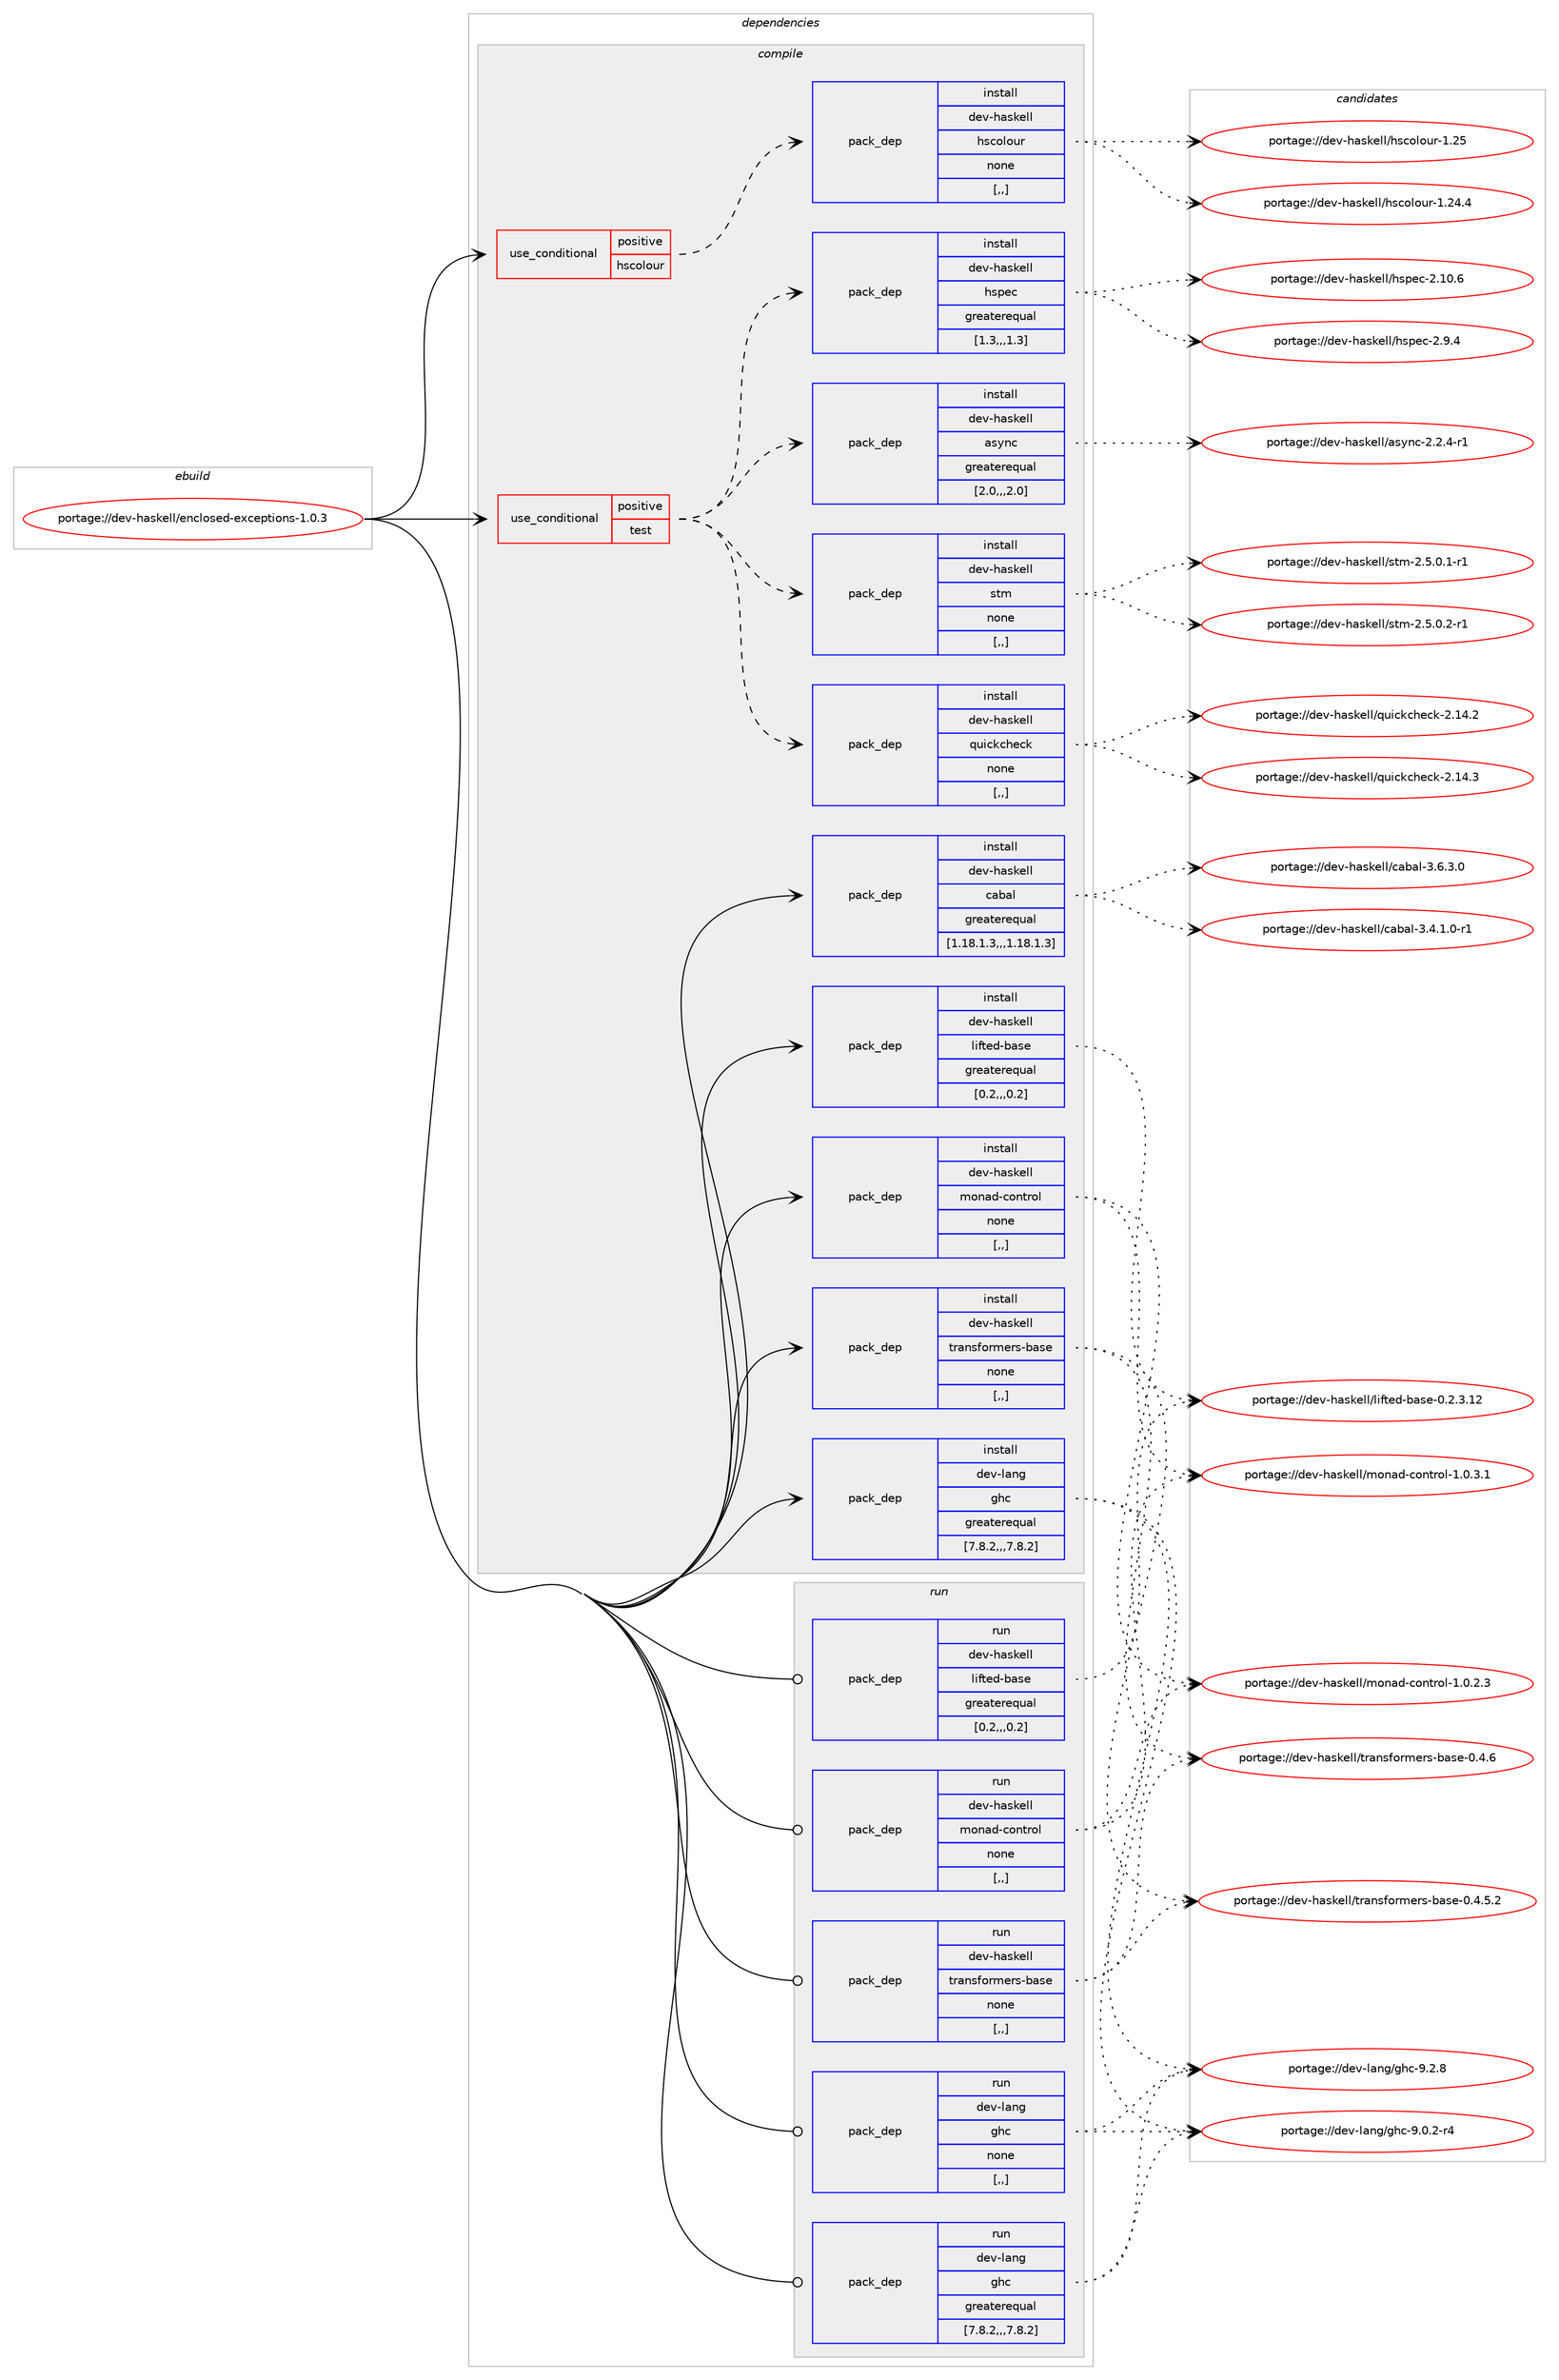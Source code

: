 digraph prolog {

# *************
# Graph options
# *************

newrank=true;
concentrate=true;
compound=true;
graph [rankdir=LR,fontname=Helvetica,fontsize=10,ranksep=1.5];#, ranksep=2.5, nodesep=0.2];
edge  [arrowhead=vee];
node  [fontname=Helvetica,fontsize=10];

# **********
# The ebuild
# **********

subgraph cluster_leftcol {
color=gray;
label=<<i>ebuild</i>>;
id [label="portage://dev-haskell/enclosed-exceptions-1.0.3", color=red, width=4, href="../dev-haskell/enclosed-exceptions-1.0.3.svg"];
}

# ****************
# The dependencies
# ****************

subgraph cluster_midcol {
color=gray;
label=<<i>dependencies</i>>;
subgraph cluster_compile {
fillcolor="#eeeeee";
style=filled;
label=<<i>compile</i>>;
subgraph cond20375 {
dependency80135 [label=<<TABLE BORDER="0" CELLBORDER="1" CELLSPACING="0" CELLPADDING="4"><TR><TD ROWSPAN="3" CELLPADDING="10">use_conditional</TD></TR><TR><TD>positive</TD></TR><TR><TD>hscolour</TD></TR></TABLE>>, shape=none, color=red];
subgraph pack58782 {
dependency80136 [label=<<TABLE BORDER="0" CELLBORDER="1" CELLSPACING="0" CELLPADDING="4" WIDTH="220"><TR><TD ROWSPAN="6" CELLPADDING="30">pack_dep</TD></TR><TR><TD WIDTH="110">install</TD></TR><TR><TD>dev-haskell</TD></TR><TR><TD>hscolour</TD></TR><TR><TD>none</TD></TR><TR><TD>[,,]</TD></TR></TABLE>>, shape=none, color=blue];
}
dependency80135:e -> dependency80136:w [weight=20,style="dashed",arrowhead="vee"];
}
id:e -> dependency80135:w [weight=20,style="solid",arrowhead="vee"];
subgraph cond20376 {
dependency80137 [label=<<TABLE BORDER="0" CELLBORDER="1" CELLSPACING="0" CELLPADDING="4"><TR><TD ROWSPAN="3" CELLPADDING="10">use_conditional</TD></TR><TR><TD>positive</TD></TR><TR><TD>test</TD></TR></TABLE>>, shape=none, color=red];
subgraph pack58783 {
dependency80138 [label=<<TABLE BORDER="0" CELLBORDER="1" CELLSPACING="0" CELLPADDING="4" WIDTH="220"><TR><TD ROWSPAN="6" CELLPADDING="30">pack_dep</TD></TR><TR><TD WIDTH="110">install</TD></TR><TR><TD>dev-haskell</TD></TR><TR><TD>async</TD></TR><TR><TD>greaterequal</TD></TR><TR><TD>[2.0,,,2.0]</TD></TR></TABLE>>, shape=none, color=blue];
}
dependency80137:e -> dependency80138:w [weight=20,style="dashed",arrowhead="vee"];
subgraph pack58784 {
dependency80139 [label=<<TABLE BORDER="0" CELLBORDER="1" CELLSPACING="0" CELLPADDING="4" WIDTH="220"><TR><TD ROWSPAN="6" CELLPADDING="30">pack_dep</TD></TR><TR><TD WIDTH="110">install</TD></TR><TR><TD>dev-haskell</TD></TR><TR><TD>hspec</TD></TR><TR><TD>greaterequal</TD></TR><TR><TD>[1.3,,,1.3]</TD></TR></TABLE>>, shape=none, color=blue];
}
dependency80137:e -> dependency80139:w [weight=20,style="dashed",arrowhead="vee"];
subgraph pack58785 {
dependency80140 [label=<<TABLE BORDER="0" CELLBORDER="1" CELLSPACING="0" CELLPADDING="4" WIDTH="220"><TR><TD ROWSPAN="6" CELLPADDING="30">pack_dep</TD></TR><TR><TD WIDTH="110">install</TD></TR><TR><TD>dev-haskell</TD></TR><TR><TD>quickcheck</TD></TR><TR><TD>none</TD></TR><TR><TD>[,,]</TD></TR></TABLE>>, shape=none, color=blue];
}
dependency80137:e -> dependency80140:w [weight=20,style="dashed",arrowhead="vee"];
subgraph pack58786 {
dependency80141 [label=<<TABLE BORDER="0" CELLBORDER="1" CELLSPACING="0" CELLPADDING="4" WIDTH="220"><TR><TD ROWSPAN="6" CELLPADDING="30">pack_dep</TD></TR><TR><TD WIDTH="110">install</TD></TR><TR><TD>dev-haskell</TD></TR><TR><TD>stm</TD></TR><TR><TD>none</TD></TR><TR><TD>[,,]</TD></TR></TABLE>>, shape=none, color=blue];
}
dependency80137:e -> dependency80141:w [weight=20,style="dashed",arrowhead="vee"];
}
id:e -> dependency80137:w [weight=20,style="solid",arrowhead="vee"];
subgraph pack58787 {
dependency80142 [label=<<TABLE BORDER="0" CELLBORDER="1" CELLSPACING="0" CELLPADDING="4" WIDTH="220"><TR><TD ROWSPAN="6" CELLPADDING="30">pack_dep</TD></TR><TR><TD WIDTH="110">install</TD></TR><TR><TD>dev-haskell</TD></TR><TR><TD>cabal</TD></TR><TR><TD>greaterequal</TD></TR><TR><TD>[1.18.1.3,,,1.18.1.3]</TD></TR></TABLE>>, shape=none, color=blue];
}
id:e -> dependency80142:w [weight=20,style="solid",arrowhead="vee"];
subgraph pack58788 {
dependency80143 [label=<<TABLE BORDER="0" CELLBORDER="1" CELLSPACING="0" CELLPADDING="4" WIDTH="220"><TR><TD ROWSPAN="6" CELLPADDING="30">pack_dep</TD></TR><TR><TD WIDTH="110">install</TD></TR><TR><TD>dev-haskell</TD></TR><TR><TD>lifted-base</TD></TR><TR><TD>greaterequal</TD></TR><TR><TD>[0.2,,,0.2]</TD></TR></TABLE>>, shape=none, color=blue];
}
id:e -> dependency80143:w [weight=20,style="solid",arrowhead="vee"];
subgraph pack58789 {
dependency80144 [label=<<TABLE BORDER="0" CELLBORDER="1" CELLSPACING="0" CELLPADDING="4" WIDTH="220"><TR><TD ROWSPAN="6" CELLPADDING="30">pack_dep</TD></TR><TR><TD WIDTH="110">install</TD></TR><TR><TD>dev-haskell</TD></TR><TR><TD>monad-control</TD></TR><TR><TD>none</TD></TR><TR><TD>[,,]</TD></TR></TABLE>>, shape=none, color=blue];
}
id:e -> dependency80144:w [weight=20,style="solid",arrowhead="vee"];
subgraph pack58790 {
dependency80145 [label=<<TABLE BORDER="0" CELLBORDER="1" CELLSPACING="0" CELLPADDING="4" WIDTH="220"><TR><TD ROWSPAN="6" CELLPADDING="30">pack_dep</TD></TR><TR><TD WIDTH="110">install</TD></TR><TR><TD>dev-haskell</TD></TR><TR><TD>transformers-base</TD></TR><TR><TD>none</TD></TR><TR><TD>[,,]</TD></TR></TABLE>>, shape=none, color=blue];
}
id:e -> dependency80145:w [weight=20,style="solid",arrowhead="vee"];
subgraph pack58791 {
dependency80146 [label=<<TABLE BORDER="0" CELLBORDER="1" CELLSPACING="0" CELLPADDING="4" WIDTH="220"><TR><TD ROWSPAN="6" CELLPADDING="30">pack_dep</TD></TR><TR><TD WIDTH="110">install</TD></TR><TR><TD>dev-lang</TD></TR><TR><TD>ghc</TD></TR><TR><TD>greaterequal</TD></TR><TR><TD>[7.8.2,,,7.8.2]</TD></TR></TABLE>>, shape=none, color=blue];
}
id:e -> dependency80146:w [weight=20,style="solid",arrowhead="vee"];
}
subgraph cluster_compileandrun {
fillcolor="#eeeeee";
style=filled;
label=<<i>compile and run</i>>;
}
subgraph cluster_run {
fillcolor="#eeeeee";
style=filled;
label=<<i>run</i>>;
subgraph pack58792 {
dependency80147 [label=<<TABLE BORDER="0" CELLBORDER="1" CELLSPACING="0" CELLPADDING="4" WIDTH="220"><TR><TD ROWSPAN="6" CELLPADDING="30">pack_dep</TD></TR><TR><TD WIDTH="110">run</TD></TR><TR><TD>dev-haskell</TD></TR><TR><TD>lifted-base</TD></TR><TR><TD>greaterequal</TD></TR><TR><TD>[0.2,,,0.2]</TD></TR></TABLE>>, shape=none, color=blue];
}
id:e -> dependency80147:w [weight=20,style="solid",arrowhead="odot"];
subgraph pack58793 {
dependency80148 [label=<<TABLE BORDER="0" CELLBORDER="1" CELLSPACING="0" CELLPADDING="4" WIDTH="220"><TR><TD ROWSPAN="6" CELLPADDING="30">pack_dep</TD></TR><TR><TD WIDTH="110">run</TD></TR><TR><TD>dev-haskell</TD></TR><TR><TD>monad-control</TD></TR><TR><TD>none</TD></TR><TR><TD>[,,]</TD></TR></TABLE>>, shape=none, color=blue];
}
id:e -> dependency80148:w [weight=20,style="solid",arrowhead="odot"];
subgraph pack58794 {
dependency80149 [label=<<TABLE BORDER="0" CELLBORDER="1" CELLSPACING="0" CELLPADDING="4" WIDTH="220"><TR><TD ROWSPAN="6" CELLPADDING="30">pack_dep</TD></TR><TR><TD WIDTH="110">run</TD></TR><TR><TD>dev-haskell</TD></TR><TR><TD>transformers-base</TD></TR><TR><TD>none</TD></TR><TR><TD>[,,]</TD></TR></TABLE>>, shape=none, color=blue];
}
id:e -> dependency80149:w [weight=20,style="solid",arrowhead="odot"];
subgraph pack58795 {
dependency80150 [label=<<TABLE BORDER="0" CELLBORDER="1" CELLSPACING="0" CELLPADDING="4" WIDTH="220"><TR><TD ROWSPAN="6" CELLPADDING="30">pack_dep</TD></TR><TR><TD WIDTH="110">run</TD></TR><TR><TD>dev-lang</TD></TR><TR><TD>ghc</TD></TR><TR><TD>greaterequal</TD></TR><TR><TD>[7.8.2,,,7.8.2]</TD></TR></TABLE>>, shape=none, color=blue];
}
id:e -> dependency80150:w [weight=20,style="solid",arrowhead="odot"];
subgraph pack58796 {
dependency80151 [label=<<TABLE BORDER="0" CELLBORDER="1" CELLSPACING="0" CELLPADDING="4" WIDTH="220"><TR><TD ROWSPAN="6" CELLPADDING="30">pack_dep</TD></TR><TR><TD WIDTH="110">run</TD></TR><TR><TD>dev-lang</TD></TR><TR><TD>ghc</TD></TR><TR><TD>none</TD></TR><TR><TD>[,,]</TD></TR></TABLE>>, shape=none, color=blue];
}
id:e -> dependency80151:w [weight=20,style="solid",arrowhead="odot"];
}
}

# **************
# The candidates
# **************

subgraph cluster_choices {
rank=same;
color=gray;
label=<<i>candidates</i>>;

subgraph choice58782 {
color=black;
nodesep=1;
choice100101118451049711510710110810847104115991111081111171144549465053 [label="portage://dev-haskell/hscolour-1.25", color=red, width=4,href="../dev-haskell/hscolour-1.25.svg"];
choice1001011184510497115107101108108471041159911110811111711445494650524652 [label="portage://dev-haskell/hscolour-1.24.4", color=red, width=4,href="../dev-haskell/hscolour-1.24.4.svg"];
dependency80136:e -> choice100101118451049711510710110810847104115991111081111171144549465053:w [style=dotted,weight="100"];
dependency80136:e -> choice1001011184510497115107101108108471041159911110811111711445494650524652:w [style=dotted,weight="100"];
}
subgraph choice58783 {
color=black;
nodesep=1;
choice10010111845104971151071011081084797115121110994550465046524511449 [label="portage://dev-haskell/async-2.2.4-r1", color=red, width=4,href="../dev-haskell/async-2.2.4-r1.svg"];
dependency80138:e -> choice10010111845104971151071011081084797115121110994550465046524511449:w [style=dotted,weight="100"];
}
subgraph choice58784 {
color=black;
nodesep=1;
choice1001011184510497115107101108108471041151121019945504649484654 [label="portage://dev-haskell/hspec-2.10.6", color=red, width=4,href="../dev-haskell/hspec-2.10.6.svg"];
choice10010111845104971151071011081084710411511210199455046574652 [label="portage://dev-haskell/hspec-2.9.4", color=red, width=4,href="../dev-haskell/hspec-2.9.4.svg"];
dependency80139:e -> choice1001011184510497115107101108108471041151121019945504649484654:w [style=dotted,weight="100"];
dependency80139:e -> choice10010111845104971151071011081084710411511210199455046574652:w [style=dotted,weight="100"];
}
subgraph choice58785 {
color=black;
nodesep=1;
choice10010111845104971151071011081084711311710599107991041019910745504649524651 [label="portage://dev-haskell/quickcheck-2.14.3", color=red, width=4,href="../dev-haskell/quickcheck-2.14.3.svg"];
choice10010111845104971151071011081084711311710599107991041019910745504649524650 [label="portage://dev-haskell/quickcheck-2.14.2", color=red, width=4,href="../dev-haskell/quickcheck-2.14.2.svg"];
dependency80140:e -> choice10010111845104971151071011081084711311710599107991041019910745504649524651:w [style=dotted,weight="100"];
dependency80140:e -> choice10010111845104971151071011081084711311710599107991041019910745504649524650:w [style=dotted,weight="100"];
}
subgraph choice58786 {
color=black;
nodesep=1;
choice10010111845104971151071011081084711511610945504653464846504511449 [label="portage://dev-haskell/stm-2.5.0.2-r1", color=red, width=4,href="../dev-haskell/stm-2.5.0.2-r1.svg"];
choice10010111845104971151071011081084711511610945504653464846494511449 [label="portage://dev-haskell/stm-2.5.0.1-r1", color=red, width=4,href="../dev-haskell/stm-2.5.0.1-r1.svg"];
dependency80141:e -> choice10010111845104971151071011081084711511610945504653464846504511449:w [style=dotted,weight="100"];
dependency80141:e -> choice10010111845104971151071011081084711511610945504653464846494511449:w [style=dotted,weight="100"];
}
subgraph choice58787 {
color=black;
nodesep=1;
choice100101118451049711510710110810847999798971084551465446514648 [label="portage://dev-haskell/cabal-3.6.3.0", color=red, width=4,href="../dev-haskell/cabal-3.6.3.0.svg"];
choice1001011184510497115107101108108479997989710845514652464946484511449 [label="portage://dev-haskell/cabal-3.4.1.0-r1", color=red, width=4,href="../dev-haskell/cabal-3.4.1.0-r1.svg"];
dependency80142:e -> choice100101118451049711510710110810847999798971084551465446514648:w [style=dotted,weight="100"];
dependency80142:e -> choice1001011184510497115107101108108479997989710845514652464946484511449:w [style=dotted,weight="100"];
}
subgraph choice58788 {
color=black;
nodesep=1;
choice100101118451049711510710110810847108105102116101100459897115101454846504651464950 [label="portage://dev-haskell/lifted-base-0.2.3.12", color=red, width=4,href="../dev-haskell/lifted-base-0.2.3.12.svg"];
dependency80143:e -> choice100101118451049711510710110810847108105102116101100459897115101454846504651464950:w [style=dotted,weight="100"];
}
subgraph choice58789 {
color=black;
nodesep=1;
choice1001011184510497115107101108108471091111109710045991111101161141111084549464846514649 [label="portage://dev-haskell/monad-control-1.0.3.1", color=red, width=4,href="../dev-haskell/monad-control-1.0.3.1.svg"];
choice1001011184510497115107101108108471091111109710045991111101161141111084549464846504651 [label="portage://dev-haskell/monad-control-1.0.2.3", color=red, width=4,href="../dev-haskell/monad-control-1.0.2.3.svg"];
dependency80144:e -> choice1001011184510497115107101108108471091111109710045991111101161141111084549464846514649:w [style=dotted,weight="100"];
dependency80144:e -> choice1001011184510497115107101108108471091111109710045991111101161141111084549464846504651:w [style=dotted,weight="100"];
}
subgraph choice58790 {
color=black;
nodesep=1;
choice10010111845104971151071011081084711611497110115102111114109101114115459897115101454846524654 [label="portage://dev-haskell/transformers-base-0.4.6", color=red, width=4,href="../dev-haskell/transformers-base-0.4.6.svg"];
choice100101118451049711510710110810847116114971101151021111141091011141154598971151014548465246534650 [label="portage://dev-haskell/transformers-base-0.4.5.2", color=red, width=4,href="../dev-haskell/transformers-base-0.4.5.2.svg"];
dependency80145:e -> choice10010111845104971151071011081084711611497110115102111114109101114115459897115101454846524654:w [style=dotted,weight="100"];
dependency80145:e -> choice100101118451049711510710110810847116114971101151021111141091011141154598971151014548465246534650:w [style=dotted,weight="100"];
}
subgraph choice58791 {
color=black;
nodesep=1;
choice10010111845108971101034710310499455746504656 [label="portage://dev-lang/ghc-9.2.8", color=red, width=4,href="../dev-lang/ghc-9.2.8.svg"];
choice100101118451089711010347103104994557464846504511452 [label="portage://dev-lang/ghc-9.0.2-r4", color=red, width=4,href="../dev-lang/ghc-9.0.2-r4.svg"];
dependency80146:e -> choice10010111845108971101034710310499455746504656:w [style=dotted,weight="100"];
dependency80146:e -> choice100101118451089711010347103104994557464846504511452:w [style=dotted,weight="100"];
}
subgraph choice58792 {
color=black;
nodesep=1;
choice100101118451049711510710110810847108105102116101100459897115101454846504651464950 [label="portage://dev-haskell/lifted-base-0.2.3.12", color=red, width=4,href="../dev-haskell/lifted-base-0.2.3.12.svg"];
dependency80147:e -> choice100101118451049711510710110810847108105102116101100459897115101454846504651464950:w [style=dotted,weight="100"];
}
subgraph choice58793 {
color=black;
nodesep=1;
choice1001011184510497115107101108108471091111109710045991111101161141111084549464846514649 [label="portage://dev-haskell/monad-control-1.0.3.1", color=red, width=4,href="../dev-haskell/monad-control-1.0.3.1.svg"];
choice1001011184510497115107101108108471091111109710045991111101161141111084549464846504651 [label="portage://dev-haskell/monad-control-1.0.2.3", color=red, width=4,href="../dev-haskell/monad-control-1.0.2.3.svg"];
dependency80148:e -> choice1001011184510497115107101108108471091111109710045991111101161141111084549464846514649:w [style=dotted,weight="100"];
dependency80148:e -> choice1001011184510497115107101108108471091111109710045991111101161141111084549464846504651:w [style=dotted,weight="100"];
}
subgraph choice58794 {
color=black;
nodesep=1;
choice10010111845104971151071011081084711611497110115102111114109101114115459897115101454846524654 [label="portage://dev-haskell/transformers-base-0.4.6", color=red, width=4,href="../dev-haskell/transformers-base-0.4.6.svg"];
choice100101118451049711510710110810847116114971101151021111141091011141154598971151014548465246534650 [label="portage://dev-haskell/transformers-base-0.4.5.2", color=red, width=4,href="../dev-haskell/transformers-base-0.4.5.2.svg"];
dependency80149:e -> choice10010111845104971151071011081084711611497110115102111114109101114115459897115101454846524654:w [style=dotted,weight="100"];
dependency80149:e -> choice100101118451049711510710110810847116114971101151021111141091011141154598971151014548465246534650:w [style=dotted,weight="100"];
}
subgraph choice58795 {
color=black;
nodesep=1;
choice10010111845108971101034710310499455746504656 [label="portage://dev-lang/ghc-9.2.8", color=red, width=4,href="../dev-lang/ghc-9.2.8.svg"];
choice100101118451089711010347103104994557464846504511452 [label="portage://dev-lang/ghc-9.0.2-r4", color=red, width=4,href="../dev-lang/ghc-9.0.2-r4.svg"];
dependency80150:e -> choice10010111845108971101034710310499455746504656:w [style=dotted,weight="100"];
dependency80150:e -> choice100101118451089711010347103104994557464846504511452:w [style=dotted,weight="100"];
}
subgraph choice58796 {
color=black;
nodesep=1;
choice10010111845108971101034710310499455746504656 [label="portage://dev-lang/ghc-9.2.8", color=red, width=4,href="../dev-lang/ghc-9.2.8.svg"];
choice100101118451089711010347103104994557464846504511452 [label="portage://dev-lang/ghc-9.0.2-r4", color=red, width=4,href="../dev-lang/ghc-9.0.2-r4.svg"];
dependency80151:e -> choice10010111845108971101034710310499455746504656:w [style=dotted,weight="100"];
dependency80151:e -> choice100101118451089711010347103104994557464846504511452:w [style=dotted,weight="100"];
}
}

}
